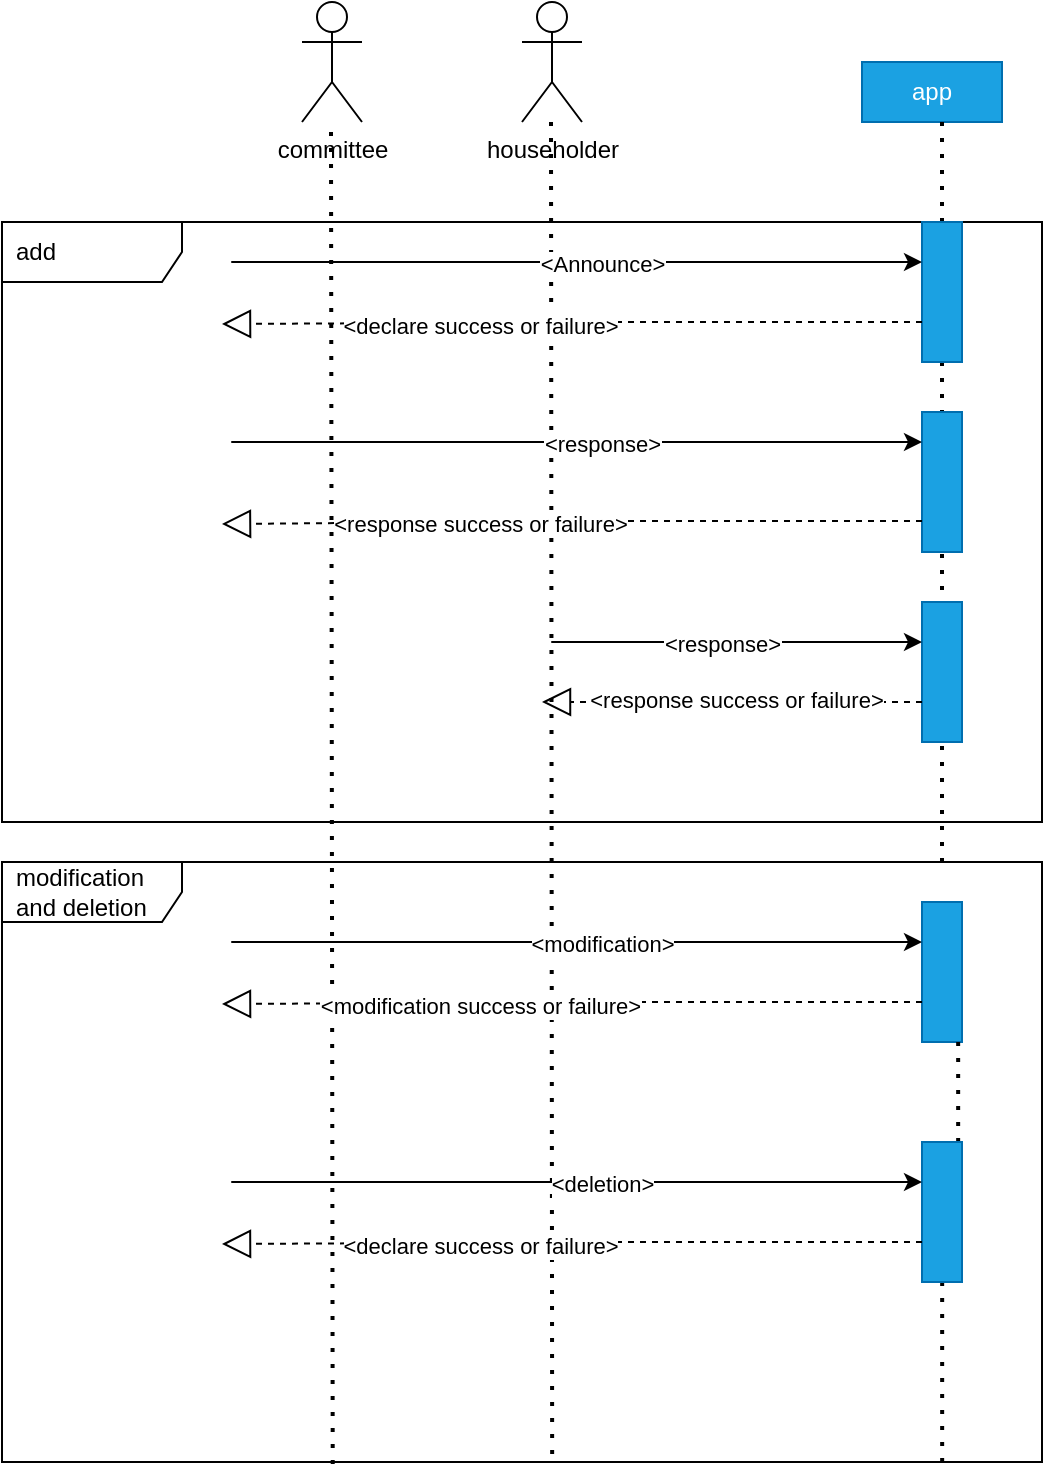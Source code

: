 <mxfile>
    <diagram id="gek72pfAOd09pvkMcDN4" name="第1頁">
        <mxGraphModel dx="767" dy="435" grid="1" gridSize="10" guides="1" tooltips="1" connect="1" arrows="1" fold="1" page="1" pageScale="1" pageWidth="827" pageHeight="1169" math="0" shadow="0">
            <root>
                <mxCell id="0"/>
                <mxCell id="1" parent="0"/>
                <mxCell id="3" value="add" style="shape=umlFrame;whiteSpace=wrap;html=1;width=90;height=30;boundedLbl=1;verticalAlign=middle;align=left;spacingLeft=5;" parent="1" vertex="1">
                    <mxGeometry x="230" y="160" width="520" height="300" as="geometry"/>
                </mxCell>
                <mxCell id="4" value="committee" style="shape=umlActor;verticalLabelPosition=bottom;verticalAlign=top;html=1;" parent="1" vertex="1">
                    <mxGeometry x="380" y="50" width="30" height="60" as="geometry"/>
                </mxCell>
                <mxCell id="11" value="householder" style="shape=umlActor;verticalLabelPosition=bottom;verticalAlign=top;html=1;outlineConnect=0;" parent="1" vertex="1">
                    <mxGeometry x="490" y="50" width="30" height="60" as="geometry"/>
                </mxCell>
                <mxCell id="13" value="" style="endArrow=none;dashed=1;html=1;dashPattern=1 3;strokeWidth=2;entryX=0.529;entryY=1.003;entryDx=0;entryDy=0;entryPerimeter=0;" parent="1" edge="1" target="56">
                    <mxGeometry width="50" height="50" relative="1" as="geometry">
                        <mxPoint x="504.5" y="110" as="sourcePoint"/>
                        <mxPoint x="505" y="861.333" as="targetPoint"/>
                        <Array as="points"/>
                    </mxGeometry>
                </mxCell>
                <mxCell id="19" value="" style="endArrow=none;dashed=1;html=1;dashPattern=1 3;strokeWidth=2;entryX=0.318;entryY=1.008;entryDx=0;entryDy=0;entryPerimeter=0;" parent="1" edge="1" target="56">
                    <mxGeometry width="50" height="50" relative="1" as="geometry">
                        <mxPoint x="394.5" y="115" as="sourcePoint"/>
                        <mxPoint x="395" y="850" as="targetPoint"/>
                        <Array as="points"/>
                    </mxGeometry>
                </mxCell>
                <mxCell id="20" value="app" style="rounded=0;whiteSpace=wrap;html=1;fillColor=#1ba1e2;fontColor=#ffffff;strokeColor=#006EAF;" parent="1" vertex="1">
                    <mxGeometry x="660" y="80" width="70" height="30" as="geometry"/>
                </mxCell>
                <mxCell id="21" value="" style="endArrow=none;dashed=1;html=1;dashPattern=1 3;strokeWidth=2;startArrow=none;" parent="1" source="22" edge="1">
                    <mxGeometry width="50" height="50" relative="1" as="geometry">
                        <mxPoint x="700" y="110" as="sourcePoint"/>
                        <mxPoint x="700" y="480" as="targetPoint"/>
                        <Array as="points"/>
                    </mxGeometry>
                </mxCell>
                <mxCell id="23" value="" style="endArrow=none;dashed=1;html=1;dashPattern=1 3;strokeWidth=2;" parent="1" target="22" edge="1">
                    <mxGeometry width="50" height="50" relative="1" as="geometry">
                        <mxPoint x="700" y="110" as="sourcePoint"/>
                        <mxPoint x="700" y="480" as="targetPoint"/>
                        <Array as="points"/>
                    </mxGeometry>
                </mxCell>
                <mxCell id="22" value="" style="html=1;points=[];perimeter=orthogonalPerimeter;fillColor=#1ba1e2;fontColor=#ffffff;strokeColor=#006EAF;" parent="1" vertex="1">
                    <mxGeometry x="690" y="160" width="20" height="70" as="geometry"/>
                </mxCell>
                <mxCell id="25" value="" style="html=1;points=[];perimeter=orthogonalPerimeter;fillColor=#1ba1e2;fontColor=#ffffff;strokeColor=#006EAF;" parent="1" vertex="1">
                    <mxGeometry x="690" y="255" width="20" height="70" as="geometry"/>
                </mxCell>
                <mxCell id="26" value="" style="html=1;points=[];perimeter=orthogonalPerimeter;fillColor=#1ba1e2;fontColor=#ffffff;strokeColor=#006EAF;" parent="1" vertex="1">
                    <mxGeometry x="690" y="350" width="20" height="70" as="geometry"/>
                </mxCell>
                <mxCell id="28" value="" style="endArrow=classic;html=1;" parent="1" edge="1">
                    <mxGeometry relative="1" as="geometry">
                        <mxPoint x="550" y="180" as="sourcePoint"/>
                        <mxPoint x="690" y="180" as="targetPoint"/>
                        <Array as="points">
                            <mxPoint x="340" y="180"/>
                        </Array>
                    </mxGeometry>
                </mxCell>
                <mxCell id="29" value="&amp;lt;Announce&amp;gt;" style="edgeLabel;resizable=0;html=1;align=center;verticalAlign=middle;" parent="28" connectable="0" vertex="1">
                    <mxGeometry relative="1" as="geometry">
                        <mxPoint x="120" y="1" as="offset"/>
                    </mxGeometry>
                </mxCell>
                <mxCell id="32" value="" style="endArrow=block;dashed=1;endFill=0;endSize=12;html=1;" parent="1" edge="1">
                    <mxGeometry width="160" relative="1" as="geometry">
                        <mxPoint x="690" y="210" as="sourcePoint"/>
                        <mxPoint x="340" y="211" as="targetPoint"/>
                        <Array as="points">
                            <mxPoint x="530" y="210"/>
                        </Array>
                    </mxGeometry>
                </mxCell>
                <mxCell id="34" value="&amp;lt;declare success or failure&amp;gt;" style="edgeLabel;html=1;align=center;verticalAlign=middle;resizable=0;points=[];" vertex="1" connectable="0" parent="32">
                    <mxGeometry x="0.263" y="1" relative="1" as="geometry">
                        <mxPoint as="offset"/>
                    </mxGeometry>
                </mxCell>
                <mxCell id="37" value="" style="endArrow=classic;html=1;" edge="1" parent="1">
                    <mxGeometry relative="1" as="geometry">
                        <mxPoint x="550" y="270" as="sourcePoint"/>
                        <mxPoint x="690" y="270" as="targetPoint"/>
                        <Array as="points">
                            <mxPoint x="340" y="270"/>
                        </Array>
                    </mxGeometry>
                </mxCell>
                <mxCell id="38" value="&amp;lt;response&amp;gt;" style="edgeLabel;resizable=0;html=1;align=center;verticalAlign=middle;" connectable="0" vertex="1" parent="37">
                    <mxGeometry relative="1" as="geometry">
                        <mxPoint x="120" y="1" as="offset"/>
                    </mxGeometry>
                </mxCell>
                <mxCell id="40" value="" style="endArrow=block;dashed=1;endFill=0;endSize=12;html=1;" edge="1" parent="1">
                    <mxGeometry width="160" relative="1" as="geometry">
                        <mxPoint x="690" y="309.5" as="sourcePoint"/>
                        <mxPoint x="340" y="311" as="targetPoint"/>
                        <Array as="points">
                            <mxPoint x="530" y="309.5"/>
                        </Array>
                    </mxGeometry>
                </mxCell>
                <mxCell id="41" value="&amp;lt;response success or failure&amp;gt;" style="edgeLabel;html=1;align=center;verticalAlign=middle;resizable=0;points=[];" vertex="1" connectable="0" parent="40">
                    <mxGeometry x="0.263" y="1" relative="1" as="geometry">
                        <mxPoint as="offset"/>
                    </mxGeometry>
                </mxCell>
                <mxCell id="46" value="" style="endArrow=classic;html=1;" edge="1" parent="1">
                    <mxGeometry relative="1" as="geometry">
                        <mxPoint x="670" y="370" as="sourcePoint"/>
                        <mxPoint x="690" y="370" as="targetPoint"/>
                        <Array as="points">
                            <mxPoint x="500" y="370"/>
                        </Array>
                    </mxGeometry>
                </mxCell>
                <mxCell id="47" value="&amp;lt;response&amp;gt;" style="edgeLabel;resizable=0;html=1;align=center;verticalAlign=middle;" connectable="0" vertex="1" parent="46">
                    <mxGeometry relative="1" as="geometry">
                        <mxPoint x="80" y="1" as="offset"/>
                    </mxGeometry>
                </mxCell>
                <mxCell id="50" value="" style="endArrow=block;dashed=1;endFill=0;endSize=12;html=1;" edge="1" parent="1">
                    <mxGeometry width="160" relative="1" as="geometry">
                        <mxPoint x="690" y="400" as="sourcePoint"/>
                        <mxPoint x="500" y="400" as="targetPoint"/>
                        <Array as="points">
                            <mxPoint x="620" y="400"/>
                        </Array>
                    </mxGeometry>
                </mxCell>
                <mxCell id="52" value="&amp;lt;response success or failure&amp;gt;" style="edgeLabel;html=1;align=center;verticalAlign=middle;resizable=0;points=[];" vertex="1" connectable="0" parent="50">
                    <mxGeometry x="0.352" y="1" relative="1" as="geometry">
                        <mxPoint x="35" y="-2" as="offset"/>
                    </mxGeometry>
                </mxCell>
                <mxCell id="56" value="modification and deletion" style="shape=umlFrame;whiteSpace=wrap;html=1;width=90;height=30;boundedLbl=1;verticalAlign=middle;align=left;spacingLeft=5;" vertex="1" parent="1">
                    <mxGeometry x="230" y="480" width="520" height="300" as="geometry"/>
                </mxCell>
                <mxCell id="57" value="" style="endArrow=none;dashed=1;html=1;dashPattern=1 3;strokeWidth=2;startArrow=none;entryX=0.904;entryY=1.008;entryDx=0;entryDy=0;entryPerimeter=0;" edge="1" parent="1" source="59" target="56">
                    <mxGeometry width="50" height="50" relative="1" as="geometry">
                        <mxPoint x="700" y="450" as="sourcePoint"/>
                        <mxPoint x="700" y="820" as="targetPoint"/>
                        <Array as="points"/>
                    </mxGeometry>
                </mxCell>
                <mxCell id="58" value="" style="html=1;points=[];perimeter=orthogonalPerimeter;fillColor=#1ba1e2;fontColor=#ffffff;strokeColor=#006EAF;" vertex="1" parent="1">
                    <mxGeometry x="690" y="500" width="20" height="70" as="geometry"/>
                </mxCell>
                <mxCell id="61" value="" style="endArrow=classic;html=1;" edge="1" parent="1">
                    <mxGeometry relative="1" as="geometry">
                        <mxPoint x="550" y="520" as="sourcePoint"/>
                        <mxPoint x="690" y="520" as="targetPoint"/>
                        <Array as="points">
                            <mxPoint x="340" y="520"/>
                        </Array>
                    </mxGeometry>
                </mxCell>
                <mxCell id="62" value="&amp;lt;modification&amp;gt;" style="edgeLabel;resizable=0;html=1;align=center;verticalAlign=middle;" connectable="0" vertex="1" parent="61">
                    <mxGeometry relative="1" as="geometry">
                        <mxPoint x="120" y="1" as="offset"/>
                    </mxGeometry>
                </mxCell>
                <mxCell id="63" value="" style="endArrow=block;dashed=1;endFill=0;endSize=12;html=1;" edge="1" parent="1">
                    <mxGeometry width="160" relative="1" as="geometry">
                        <mxPoint x="690" y="550" as="sourcePoint"/>
                        <mxPoint x="340" y="551" as="targetPoint"/>
                        <Array as="points">
                            <mxPoint x="530" y="550"/>
                        </Array>
                    </mxGeometry>
                </mxCell>
                <mxCell id="64" value="&amp;lt;modification success or failure&amp;gt;" style="edgeLabel;html=1;align=center;verticalAlign=middle;resizable=0;points=[];" vertex="1" connectable="0" parent="63">
                    <mxGeometry x="0.263" y="1" relative="1" as="geometry">
                        <mxPoint as="offset"/>
                    </mxGeometry>
                </mxCell>
                <mxCell id="73" value="" style="endArrow=none;dashed=1;html=1;dashPattern=1 3;strokeWidth=2;startArrow=none;entryX=0.904;entryY=1.008;entryDx=0;entryDy=0;entryPerimeter=0;" edge="1" parent="1" source="58" target="59">
                    <mxGeometry width="50" height="50" relative="1" as="geometry">
                        <mxPoint x="700.08" y="570" as="sourcePoint"/>
                        <mxPoint x="700.08" y="782.4" as="targetPoint"/>
                        <Array as="points"/>
                    </mxGeometry>
                </mxCell>
                <mxCell id="59" value="" style="html=1;points=[];perimeter=orthogonalPerimeter;fillColor=#1ba1e2;fontColor=#ffffff;strokeColor=#006EAF;" vertex="1" parent="1">
                    <mxGeometry x="690" y="620" width="20" height="70" as="geometry"/>
                </mxCell>
                <mxCell id="76" value="" style="endArrow=classic;html=1;" edge="1" parent="1">
                    <mxGeometry relative="1" as="geometry">
                        <mxPoint x="550" y="640" as="sourcePoint"/>
                        <mxPoint x="690" y="640" as="targetPoint"/>
                        <Array as="points">
                            <mxPoint x="340" y="640"/>
                        </Array>
                    </mxGeometry>
                </mxCell>
                <mxCell id="77" value="&amp;lt;deletion&amp;gt;" style="edgeLabel;resizable=0;html=1;align=center;verticalAlign=middle;" connectable="0" vertex="1" parent="76">
                    <mxGeometry relative="1" as="geometry">
                        <mxPoint x="120" y="1" as="offset"/>
                    </mxGeometry>
                </mxCell>
                <mxCell id="78" value="" style="endArrow=block;dashed=1;endFill=0;endSize=12;html=1;" edge="1" parent="1">
                    <mxGeometry width="160" relative="1" as="geometry">
                        <mxPoint x="690" y="670" as="sourcePoint"/>
                        <mxPoint x="340" y="671" as="targetPoint"/>
                        <Array as="points">
                            <mxPoint x="530" y="670"/>
                        </Array>
                    </mxGeometry>
                </mxCell>
                <mxCell id="79" value="&amp;lt;declare success or failure&amp;gt;" style="edgeLabel;html=1;align=center;verticalAlign=middle;resizable=0;points=[];" vertex="1" connectable="0" parent="78">
                    <mxGeometry x="0.263" y="1" relative="1" as="geometry">
                        <mxPoint as="offset"/>
                    </mxGeometry>
                </mxCell>
            </root>
        </mxGraphModel>
    </diagram>
</mxfile>